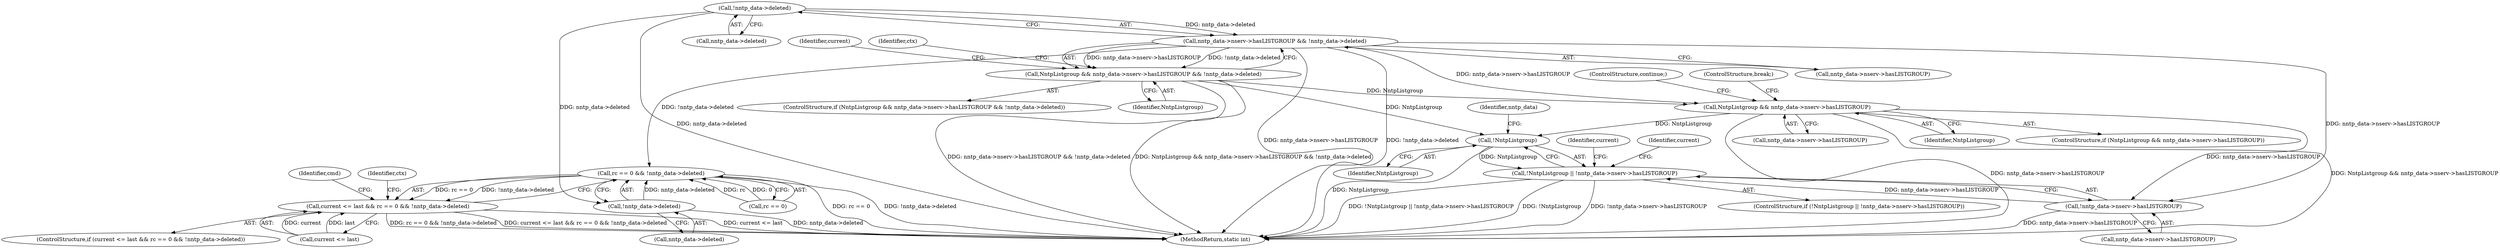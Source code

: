 digraph "0_neomutt_9e927affe3a021175f354af5fa01d22657c20585@API" {
"1000218" [label="(Call,!nntp_data->deleted)"];
"1000212" [label="(Call,nntp_data->nserv->hasLISTGROUP && !nntp_data->deleted)"];
"1000210" [label="(Call,NntpListgroup && nntp_data->nserv->hasLISTGROUP && !nntp_data->deleted)"];
"1000532" [label="(Call,NntpListgroup && nntp_data->nserv->hasLISTGROUP)"];
"1000732" [label="(Call,!NntpListgroup)"];
"1000731" [label="(Call,!NntpListgroup || !nntp_data->nserv->hasLISTGROUP)"];
"1000734" [label="(Call,!nntp_data->nserv->hasLISTGROUP)"];
"1000748" [label="(Call,rc == 0 && !nntp_data->deleted)"];
"1000744" [label="(Call,current <= last && rc == 0 && !nntp_data->deleted)"];
"1000752" [label="(Call,!nntp_data->deleted)"];
"1000731" [label="(Call,!NntpListgroup || !nntp_data->nserv->hasLISTGROUP)"];
"1000730" [label="(ControlStructure,if (!NntpListgroup || !nntp_data->nserv->hasLISTGROUP))"];
"1000534" [label="(Call,nntp_data->nserv->hasLISTGROUP)"];
"1000753" [label="(Call,nntp_data->deleted)"];
"1000212" [label="(Call,nntp_data->nserv->hasLISTGROUP && !nntp_data->deleted)"];
"1000532" [label="(Call,NntpListgroup && nntp_data->nserv->hasLISTGROUP)"];
"1000219" [label="(Call,nntp_data->deleted)"];
"1000218" [label="(Call,!nntp_data->deleted)"];
"1000343" [label="(Identifier,current)"];
"1000744" [label="(Call,current <= last && rc == 0 && !nntp_data->deleted)"];
"1000759" [label="(Identifier,cmd)"];
"1000226" [label="(Identifier,ctx)"];
"1000732" [label="(Call,!NntpListgroup)"];
"1000737" [label="(Identifier,nntp_data)"];
"1000752" [label="(Call,!nntp_data->deleted)"];
"1000539" [label="(ControlStructure,break;)"];
"1000210" [label="(Call,NntpListgroup && nntp_data->nserv->hasLISTGROUP && !nntp_data->deleted)"];
"1000746" [label="(Identifier,current)"];
"1000211" [label="(Identifier,NntpListgroup)"];
"1000748" [label="(Call,rc == 0 && !nntp_data->deleted)"];
"1000749" [label="(Call,rc == 0)"];
"1000741" [label="(Identifier,current)"];
"1000734" [label="(Call,!nntp_data->nserv->hasLISTGROUP)"];
"1000735" [label="(Call,nntp_data->nserv->hasLISTGROUP)"];
"1000541" [label="(ControlStructure,continue;)"];
"1000533" [label="(Identifier,NntpListgroup)"];
"1000799" [label="(Identifier,ctx)"];
"1000824" [label="(MethodReturn,static int)"];
"1000745" [label="(Call,current <= last)"];
"1000213" [label="(Call,nntp_data->nserv->hasLISTGROUP)"];
"1000743" [label="(ControlStructure,if (current <= last && rc == 0 && !nntp_data->deleted))"];
"1000209" [label="(ControlStructure,if (NntpListgroup && nntp_data->nserv->hasLISTGROUP && !nntp_data->deleted))"];
"1000733" [label="(Identifier,NntpListgroup)"];
"1000531" [label="(ControlStructure,if (NntpListgroup && nntp_data->nserv->hasLISTGROUP))"];
"1000218" -> "1000212"  [label="AST: "];
"1000218" -> "1000219"  [label="CFG: "];
"1000219" -> "1000218"  [label="AST: "];
"1000212" -> "1000218"  [label="CFG: "];
"1000218" -> "1000824"  [label="DDG: nntp_data->deleted"];
"1000218" -> "1000212"  [label="DDG: nntp_data->deleted"];
"1000218" -> "1000752"  [label="DDG: nntp_data->deleted"];
"1000212" -> "1000210"  [label="AST: "];
"1000212" -> "1000213"  [label="CFG: "];
"1000213" -> "1000212"  [label="AST: "];
"1000210" -> "1000212"  [label="CFG: "];
"1000212" -> "1000824"  [label="DDG: !nntp_data->deleted"];
"1000212" -> "1000824"  [label="DDG: nntp_data->nserv->hasLISTGROUP"];
"1000212" -> "1000210"  [label="DDG: nntp_data->nserv->hasLISTGROUP"];
"1000212" -> "1000210"  [label="DDG: !nntp_data->deleted"];
"1000212" -> "1000532"  [label="DDG: nntp_data->nserv->hasLISTGROUP"];
"1000212" -> "1000734"  [label="DDG: nntp_data->nserv->hasLISTGROUP"];
"1000212" -> "1000748"  [label="DDG: !nntp_data->deleted"];
"1000210" -> "1000209"  [label="AST: "];
"1000210" -> "1000211"  [label="CFG: "];
"1000211" -> "1000210"  [label="AST: "];
"1000226" -> "1000210"  [label="CFG: "];
"1000343" -> "1000210"  [label="CFG: "];
"1000210" -> "1000824"  [label="DDG: NntpListgroup && nntp_data->nserv->hasLISTGROUP && !nntp_data->deleted"];
"1000210" -> "1000824"  [label="DDG: nntp_data->nserv->hasLISTGROUP && !nntp_data->deleted"];
"1000210" -> "1000532"  [label="DDG: NntpListgroup"];
"1000210" -> "1000732"  [label="DDG: NntpListgroup"];
"1000532" -> "1000531"  [label="AST: "];
"1000532" -> "1000533"  [label="CFG: "];
"1000532" -> "1000534"  [label="CFG: "];
"1000533" -> "1000532"  [label="AST: "];
"1000534" -> "1000532"  [label="AST: "];
"1000539" -> "1000532"  [label="CFG: "];
"1000541" -> "1000532"  [label="CFG: "];
"1000532" -> "1000824"  [label="DDG: nntp_data->nserv->hasLISTGROUP"];
"1000532" -> "1000824"  [label="DDG: NntpListgroup && nntp_data->nserv->hasLISTGROUP"];
"1000532" -> "1000732"  [label="DDG: NntpListgroup"];
"1000532" -> "1000734"  [label="DDG: nntp_data->nserv->hasLISTGROUP"];
"1000732" -> "1000731"  [label="AST: "];
"1000732" -> "1000733"  [label="CFG: "];
"1000733" -> "1000732"  [label="AST: "];
"1000737" -> "1000732"  [label="CFG: "];
"1000731" -> "1000732"  [label="CFG: "];
"1000732" -> "1000824"  [label="DDG: NntpListgroup"];
"1000732" -> "1000731"  [label="DDG: NntpListgroup"];
"1000731" -> "1000730"  [label="AST: "];
"1000731" -> "1000734"  [label="CFG: "];
"1000734" -> "1000731"  [label="AST: "];
"1000741" -> "1000731"  [label="CFG: "];
"1000746" -> "1000731"  [label="CFG: "];
"1000731" -> "1000824"  [label="DDG: !nntp_data->nserv->hasLISTGROUP"];
"1000731" -> "1000824"  [label="DDG: !NntpListgroup || !nntp_data->nserv->hasLISTGROUP"];
"1000731" -> "1000824"  [label="DDG: !NntpListgroup"];
"1000734" -> "1000731"  [label="DDG: nntp_data->nserv->hasLISTGROUP"];
"1000734" -> "1000735"  [label="CFG: "];
"1000735" -> "1000734"  [label="AST: "];
"1000734" -> "1000824"  [label="DDG: nntp_data->nserv->hasLISTGROUP"];
"1000748" -> "1000744"  [label="AST: "];
"1000748" -> "1000749"  [label="CFG: "];
"1000748" -> "1000752"  [label="CFG: "];
"1000749" -> "1000748"  [label="AST: "];
"1000752" -> "1000748"  [label="AST: "];
"1000744" -> "1000748"  [label="CFG: "];
"1000748" -> "1000824"  [label="DDG: rc == 0"];
"1000748" -> "1000824"  [label="DDG: !nntp_data->deleted"];
"1000748" -> "1000744"  [label="DDG: rc == 0"];
"1000748" -> "1000744"  [label="DDG: !nntp_data->deleted"];
"1000749" -> "1000748"  [label="DDG: rc"];
"1000749" -> "1000748"  [label="DDG: 0"];
"1000752" -> "1000748"  [label="DDG: nntp_data->deleted"];
"1000744" -> "1000743"  [label="AST: "];
"1000744" -> "1000745"  [label="CFG: "];
"1000745" -> "1000744"  [label="AST: "];
"1000759" -> "1000744"  [label="CFG: "];
"1000799" -> "1000744"  [label="CFG: "];
"1000744" -> "1000824"  [label="DDG: rc == 0 && !nntp_data->deleted"];
"1000744" -> "1000824"  [label="DDG: current <= last && rc == 0 && !nntp_data->deleted"];
"1000744" -> "1000824"  [label="DDG: current <= last"];
"1000745" -> "1000744"  [label="DDG: current"];
"1000745" -> "1000744"  [label="DDG: last"];
"1000752" -> "1000753"  [label="CFG: "];
"1000753" -> "1000752"  [label="AST: "];
"1000752" -> "1000824"  [label="DDG: nntp_data->deleted"];
}
